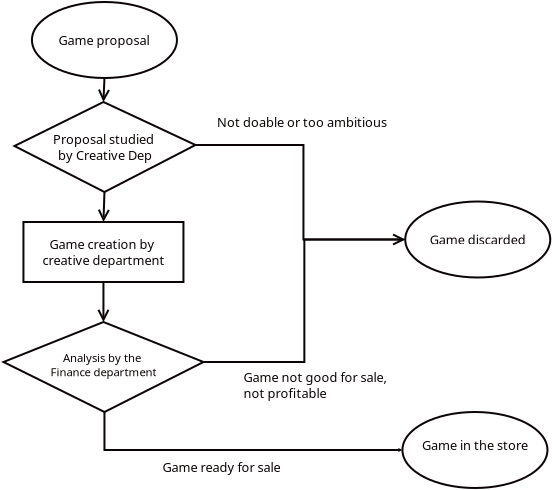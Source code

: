 <?xml version="1.0" encoding="UTF-8"?>
<dia:diagram xmlns:dia="http://www.lysator.liu.se/~alla/dia/">
  <dia:layer name="Background" visible="true" active="true">
    <dia:object type="Standard - Ellipse" version="0" id="O0">
      <dia:attribute name="obj_pos">
        <dia:point val="8.35,-0.25"/>
      </dia:attribute>
      <dia:attribute name="obj_bb">
        <dia:rectangle val="8.3,-0.3;15.65,3.6"/>
      </dia:attribute>
      <dia:attribute name="elem_corner">
        <dia:point val="8.35,-0.25"/>
      </dia:attribute>
      <dia:attribute name="elem_width">
        <dia:real val="7.25"/>
      </dia:attribute>
      <dia:attribute name="elem_height">
        <dia:real val="3.8"/>
      </dia:attribute>
      <dia:attribute name="border_color">
        <dia:color val="#0b0404"/>
      </dia:attribute>
    </dia:object>
    <dia:object type="Standard - Text" version="1" id="O1">
      <dia:attribute name="obj_pos">
        <dia:point val="11.975,1.65"/>
      </dia:attribute>
      <dia:attribute name="obj_bb">
        <dia:rectangle val="9.527,1.248;14.404,2.052"/>
      </dia:attribute>
      <dia:attribute name="text">
        <dia:composite type="text">
          <dia:attribute name="string">
            <dia:string>#Game proposal#</dia:string>
          </dia:attribute>
          <dia:attribute name="font">
            <dia:font family="sans" style="0" name="Helvetica"/>
          </dia:attribute>
          <dia:attribute name="height">
            <dia:real val="0.8"/>
          </dia:attribute>
          <dia:attribute name="pos">
            <dia:point val="11.975,1.862"/>
          </dia:attribute>
          <dia:attribute name="color">
            <dia:color val="#0b0404"/>
          </dia:attribute>
          <dia:attribute name="alignment">
            <dia:enum val="1"/>
          </dia:attribute>
        </dia:composite>
      </dia:attribute>
      <dia:attribute name="valign">
        <dia:enum val="2"/>
      </dia:attribute>
      <dia:connections>
        <dia:connection handle="0" to="O0" connection="8"/>
      </dia:connections>
    </dia:object>
    <dia:object type="Standard - Polygon" version="0" id="O2">
      <dia:attribute name="obj_pos">
        <dia:point val="11.925,4.75"/>
      </dia:attribute>
      <dia:attribute name="obj_bb">
        <dia:rectangle val="7.364,4.695;16.638,9.306"/>
      </dia:attribute>
      <dia:attribute name="poly_points">
        <dia:point val="11.925,4.75"/>
        <dia:point val="16.525,6.9"/>
        <dia:point val="11.975,9.25"/>
        <dia:point val="7.475,6.95"/>
      </dia:attribute>
      <dia:attribute name="line_color">
        <dia:color val="#0b0404"/>
      </dia:attribute>
      <dia:attribute name="show_background">
        <dia:boolean val="true"/>
      </dia:attribute>
    </dia:object>
    <dia:object type="Standard - Text" version="1" id="O3">
      <dia:attribute name="obj_pos">
        <dia:point val="12,7"/>
      </dia:attribute>
      <dia:attribute name="obj_bb">
        <dia:rectangle val="9.251,6.198;14.767,7.802"/>
      </dia:attribute>
      <dia:attribute name="text">
        <dia:composite type="text">
          <dia:attribute name="string">
            <dia:string>#Proposal studied 
by Creative Dep#</dia:string>
          </dia:attribute>
          <dia:attribute name="font">
            <dia:font family="sans" style="0" name="Helvetica"/>
          </dia:attribute>
          <dia:attribute name="height">
            <dia:real val="0.8"/>
          </dia:attribute>
          <dia:attribute name="pos">
            <dia:point val="12,6.812"/>
          </dia:attribute>
          <dia:attribute name="color">
            <dia:color val="#0b0404"/>
          </dia:attribute>
          <dia:attribute name="alignment">
            <dia:enum val="1"/>
          </dia:attribute>
        </dia:composite>
      </dia:attribute>
      <dia:attribute name="valign">
        <dia:enum val="2"/>
      </dia:attribute>
      <dia:connections>
        <dia:connection handle="0" to="O2" connection="8"/>
      </dia:connections>
    </dia:object>
    <dia:object type="Standard - Line" version="0" id="O4">
      <dia:attribute name="obj_pos">
        <dia:point val="11.975,3.55"/>
      </dia:attribute>
      <dia:attribute name="obj_bb">
        <dia:rectangle val="11.617,3.498;12.278,4.862"/>
      </dia:attribute>
      <dia:attribute name="conn_endpoints">
        <dia:point val="11.975,3.55"/>
        <dia:point val="11.925,4.75"/>
      </dia:attribute>
      <dia:attribute name="numcp">
        <dia:int val="1"/>
      </dia:attribute>
      <dia:attribute name="line_color">
        <dia:color val="#0b0404"/>
      </dia:attribute>
      <dia:attribute name="end_arrow">
        <dia:enum val="1"/>
      </dia:attribute>
      <dia:attribute name="end_arrow_length">
        <dia:real val="0.5"/>
      </dia:attribute>
      <dia:attribute name="end_arrow_width">
        <dia:real val="0.5"/>
      </dia:attribute>
      <dia:connections>
        <dia:connection handle="0" to="O0" connection="6"/>
        <dia:connection handle="1" to="O2" connection="0"/>
      </dia:connections>
    </dia:object>
    <dia:object type="Standard - Ellipse" version="0" id="O5">
      <dia:attribute name="obj_pos">
        <dia:point val="27.015,9.725"/>
      </dia:attribute>
      <dia:attribute name="obj_bb">
        <dia:rectangle val="26.965,9.675;34.315,13.575"/>
      </dia:attribute>
      <dia:attribute name="elem_corner">
        <dia:point val="27.015,9.725"/>
      </dia:attribute>
      <dia:attribute name="elem_width">
        <dia:real val="7.25"/>
      </dia:attribute>
      <dia:attribute name="elem_height">
        <dia:real val="3.8"/>
      </dia:attribute>
      <dia:attribute name="border_color">
        <dia:color val="#0b0404"/>
      </dia:attribute>
    </dia:object>
    <dia:object type="Standard - Text" version="1" id="O6">
      <dia:attribute name="obj_pos">
        <dia:point val="30.64,11.625"/>
      </dia:attribute>
      <dia:attribute name="obj_bb">
        <dia:rectangle val="28.024,11.223;33.274,12.027"/>
      </dia:attribute>
      <dia:attribute name="text">
        <dia:composite type="text">
          <dia:attribute name="string">
            <dia:string>#Game discarded#</dia:string>
          </dia:attribute>
          <dia:attribute name="font">
            <dia:font family="sans" style="0" name="Helvetica"/>
          </dia:attribute>
          <dia:attribute name="height">
            <dia:real val="0.8"/>
          </dia:attribute>
          <dia:attribute name="pos">
            <dia:point val="30.64,11.837"/>
          </dia:attribute>
          <dia:attribute name="color">
            <dia:color val="#0b0404"/>
          </dia:attribute>
          <dia:attribute name="alignment">
            <dia:enum val="1"/>
          </dia:attribute>
        </dia:composite>
      </dia:attribute>
      <dia:attribute name="valign">
        <dia:enum val="2"/>
      </dia:attribute>
      <dia:connections>
        <dia:connection handle="0" to="O5" connection="8"/>
      </dia:connections>
    </dia:object>
    <dia:object type="Standard - ZigZagLine" version="1" id="O7">
      <dia:attribute name="obj_pos">
        <dia:point val="16.525,6.9"/>
      </dia:attribute>
      <dia:attribute name="obj_bb">
        <dia:rectangle val="16.475,6.85;27.127,11.956"/>
      </dia:attribute>
      <dia:attribute name="orth_points">
        <dia:point val="16.525,6.9"/>
        <dia:point val="21.925,6.9"/>
        <dia:point val="21.925,11.625"/>
        <dia:point val="27.015,11.625"/>
      </dia:attribute>
      <dia:attribute name="orth_orient">
        <dia:enum val="0"/>
        <dia:enum val="1"/>
        <dia:enum val="0"/>
      </dia:attribute>
      <dia:attribute name="autorouting">
        <dia:boolean val="false"/>
      </dia:attribute>
      <dia:attribute name="line_color">
        <dia:color val="#0b0404"/>
      </dia:attribute>
      <dia:attribute name="end_arrow">
        <dia:enum val="1"/>
      </dia:attribute>
      <dia:attribute name="end_arrow_length">
        <dia:real val="0.5"/>
      </dia:attribute>
      <dia:attribute name="end_arrow_width">
        <dia:real val="0.5"/>
      </dia:attribute>
      <dia:connections>
        <dia:connection handle="0" to="O2" connection="2"/>
        <dia:connection handle="1" to="O5" connection="3"/>
      </dia:connections>
    </dia:object>
    <dia:object type="Standard - Text" version="1" id="O8">
      <dia:attribute name="obj_pos">
        <dia:point val="21.925,5.75"/>
      </dia:attribute>
      <dia:attribute name="obj_bb">
        <dia:rectangle val="17.348,5.348;26.521,6.152"/>
      </dia:attribute>
      <dia:attribute name="text">
        <dia:composite type="text">
          <dia:attribute name="string">
            <dia:string>#Not doable or too ambitious #</dia:string>
          </dia:attribute>
          <dia:attribute name="font">
            <dia:font family="sans" style="0" name="Helvetica"/>
          </dia:attribute>
          <dia:attribute name="height">
            <dia:real val="0.8"/>
          </dia:attribute>
          <dia:attribute name="pos">
            <dia:point val="21.925,5.962"/>
          </dia:attribute>
          <dia:attribute name="color">
            <dia:color val="#0b0404"/>
          </dia:attribute>
          <dia:attribute name="alignment">
            <dia:enum val="1"/>
          </dia:attribute>
        </dia:composite>
      </dia:attribute>
      <dia:attribute name="valign">
        <dia:enum val="2"/>
      </dia:attribute>
    </dia:object>
    <dia:object type="Standard - Line" version="0" id="O9">
      <dia:attribute name="obj_pos">
        <dia:point val="11.975,9.25"/>
      </dia:attribute>
      <dia:attribute name="obj_bb">
        <dia:rectangle val="11.613,9.198;12.274,10.862"/>
      </dia:attribute>
      <dia:attribute name="conn_endpoints">
        <dia:point val="11.975,9.25"/>
        <dia:point val="11.925,10.75"/>
      </dia:attribute>
      <dia:attribute name="numcp">
        <dia:int val="1"/>
      </dia:attribute>
      <dia:attribute name="line_color">
        <dia:color val="#0b0404"/>
      </dia:attribute>
      <dia:attribute name="end_arrow">
        <dia:enum val="1"/>
      </dia:attribute>
      <dia:attribute name="end_arrow_length">
        <dia:real val="0.5"/>
      </dia:attribute>
      <dia:attribute name="end_arrow_width">
        <dia:real val="0.5"/>
      </dia:attribute>
      <dia:connections>
        <dia:connection handle="0" to="O2" connection="4"/>
        <dia:connection handle="1" to="O10" connection="1"/>
      </dia:connections>
    </dia:object>
    <dia:object type="Standard - Box" version="0" id="O10">
      <dia:attribute name="obj_pos">
        <dia:point val="7.925,10.75"/>
      </dia:attribute>
      <dia:attribute name="obj_bb">
        <dia:rectangle val="7.875,10.7;15.975,13.8"/>
      </dia:attribute>
      <dia:attribute name="elem_corner">
        <dia:point val="7.925,10.75"/>
      </dia:attribute>
      <dia:attribute name="elem_width">
        <dia:real val="8"/>
      </dia:attribute>
      <dia:attribute name="elem_height">
        <dia:real val="3"/>
      </dia:attribute>
      <dia:attribute name="border_color">
        <dia:color val="#0b0404"/>
      </dia:attribute>
      <dia:attribute name="show_background">
        <dia:boolean val="true"/>
      </dia:attribute>
    </dia:object>
    <dia:object type="Standard - Text" version="1" id="O11">
      <dia:attribute name="obj_pos">
        <dia:point val="11.925,12.25"/>
      </dia:attribute>
      <dia:attribute name="obj_bb">
        <dia:rectangle val="8.616,11.448;15.216,13.052"/>
      </dia:attribute>
      <dia:attribute name="text">
        <dia:composite type="text">
          <dia:attribute name="string">
            <dia:string>#Game creation by 
creative department#</dia:string>
          </dia:attribute>
          <dia:attribute name="font">
            <dia:font family="sans" style="0" name="Helvetica"/>
          </dia:attribute>
          <dia:attribute name="height">
            <dia:real val="0.8"/>
          </dia:attribute>
          <dia:attribute name="pos">
            <dia:point val="11.925,12.062"/>
          </dia:attribute>
          <dia:attribute name="color">
            <dia:color val="#0b0404"/>
          </dia:attribute>
          <dia:attribute name="alignment">
            <dia:enum val="1"/>
          </dia:attribute>
        </dia:composite>
      </dia:attribute>
      <dia:attribute name="valign">
        <dia:enum val="2"/>
      </dia:attribute>
      <dia:connections>
        <dia:connection handle="0" to="O10" connection="8"/>
      </dia:connections>
    </dia:object>
    <dia:object type="Standard - Polygon" version="0" id="O12">
      <dia:attribute name="obj_pos">
        <dia:point val="11.925,15.75"/>
      </dia:attribute>
      <dia:attribute name="obj_bb">
        <dia:rectangle val="6.803,15.696;17.046,20.306"/>
      </dia:attribute>
      <dia:attribute name="poly_points">
        <dia:point val="11.925,15.75"/>
        <dia:point val="16.925,17.75"/>
        <dia:point val="11.975,20.25"/>
        <dia:point val="6.925,17.75"/>
      </dia:attribute>
      <dia:attribute name="line_color">
        <dia:color val="#0b0404"/>
      </dia:attribute>
      <dia:attribute name="show_background">
        <dia:boolean val="true"/>
      </dia:attribute>
    </dia:object>
    <dia:object type="Standard - Line" version="0" id="O13">
      <dia:attribute name="obj_pos">
        <dia:point val="11.925,13.75"/>
      </dia:attribute>
      <dia:attribute name="obj_bb">
        <dia:rectangle val="11.594,13.7;12.256,15.862"/>
      </dia:attribute>
      <dia:attribute name="conn_endpoints">
        <dia:point val="11.925,13.75"/>
        <dia:point val="11.925,15.75"/>
      </dia:attribute>
      <dia:attribute name="numcp">
        <dia:int val="1"/>
      </dia:attribute>
      <dia:attribute name="line_color">
        <dia:color val="#0b0404"/>
      </dia:attribute>
      <dia:attribute name="end_arrow">
        <dia:enum val="1"/>
      </dia:attribute>
      <dia:attribute name="end_arrow_length">
        <dia:real val="0.5"/>
      </dia:attribute>
      <dia:attribute name="end_arrow_width">
        <dia:real val="0.5"/>
      </dia:attribute>
      <dia:connections>
        <dia:connection handle="0" to="O10" connection="6"/>
        <dia:connection handle="1" to="O12" connection="0"/>
      </dia:connections>
    </dia:object>
    <dia:object type="Standard - Text" version="1" id="O14">
      <dia:attribute name="obj_pos">
        <dia:point val="11.925,17.75"/>
      </dia:attribute>
      <dia:attribute name="obj_bb">
        <dia:rectangle val="9.086,17.209;14.781,18.624"/>
      </dia:attribute>
      <dia:attribute name="text">
        <dia:composite type="text">
          <dia:attribute name="string">
            <dia:string>#Analysis by the 
Finance department#</dia:string>
          </dia:attribute>
          <dia:attribute name="font">
            <dia:font family="sans" style="0" name="Helvetica"/>
          </dia:attribute>
          <dia:attribute name="height">
            <dia:real val="0.706"/>
          </dia:attribute>
          <dia:attribute name="pos">
            <dia:point val="11.925,17.75"/>
          </dia:attribute>
          <dia:attribute name="color">
            <dia:color val="#0b0404"/>
          </dia:attribute>
          <dia:attribute name="alignment">
            <dia:enum val="1"/>
          </dia:attribute>
        </dia:composite>
      </dia:attribute>
      <dia:attribute name="valign">
        <dia:enum val="3"/>
      </dia:attribute>
    </dia:object>
    <dia:object type="Standard - ZigZagLine" version="1" id="O15">
      <dia:attribute name="obj_pos">
        <dia:point val="16.925,17.75"/>
      </dia:attribute>
      <dia:attribute name="obj_bb">
        <dia:rectangle val="16.875,11.494;27.127,17.8"/>
      </dia:attribute>
      <dia:attribute name="orth_points">
        <dia:point val="16.925,17.75"/>
        <dia:point val="21.97,17.75"/>
        <dia:point val="21.97,11.625"/>
        <dia:point val="27.015,11.625"/>
      </dia:attribute>
      <dia:attribute name="orth_orient">
        <dia:enum val="0"/>
        <dia:enum val="1"/>
        <dia:enum val="0"/>
      </dia:attribute>
      <dia:attribute name="autorouting">
        <dia:boolean val="true"/>
      </dia:attribute>
      <dia:attribute name="line_color">
        <dia:color val="#0b0404"/>
      </dia:attribute>
      <dia:attribute name="end_arrow">
        <dia:enum val="1"/>
      </dia:attribute>
      <dia:attribute name="end_arrow_length">
        <dia:real val="0.1"/>
      </dia:attribute>
      <dia:attribute name="end_arrow_width">
        <dia:real val="0.1"/>
      </dia:attribute>
      <dia:connections>
        <dia:connection handle="0" to="O12" connection="2"/>
        <dia:connection handle="1" to="O5" connection="3"/>
      </dia:connections>
    </dia:object>
    <dia:object type="Standard - Text" version="1" id="O16">
      <dia:attribute name="obj_pos">
        <dia:point val="18.925,18.75"/>
      </dia:attribute>
      <dia:attribute name="obj_bb">
        <dia:rectangle val="18.925,18.136;26.686,19.74"/>
      </dia:attribute>
      <dia:attribute name="text">
        <dia:composite type="text">
          <dia:attribute name="string">
            <dia:string>#Game not good for sale,
not profitable#</dia:string>
          </dia:attribute>
          <dia:attribute name="font">
            <dia:font family="sans" style="0" name="Helvetica"/>
          </dia:attribute>
          <dia:attribute name="height">
            <dia:real val="0.8"/>
          </dia:attribute>
          <dia:attribute name="pos">
            <dia:point val="18.925,18.75"/>
          </dia:attribute>
          <dia:attribute name="color">
            <dia:color val="#0b0404"/>
          </dia:attribute>
          <dia:attribute name="alignment">
            <dia:enum val="0"/>
          </dia:attribute>
        </dia:composite>
      </dia:attribute>
      <dia:attribute name="valign">
        <dia:enum val="3"/>
      </dia:attribute>
    </dia:object>
    <dia:object type="Standard - Ellipse" version="0" id="O17">
      <dia:attribute name="obj_pos">
        <dia:point val="26.875,20.25"/>
      </dia:attribute>
      <dia:attribute name="obj_bb">
        <dia:rectangle val="26.825,20.2;34.175,24.1"/>
      </dia:attribute>
      <dia:attribute name="elem_corner">
        <dia:point val="26.875,20.25"/>
      </dia:attribute>
      <dia:attribute name="elem_width">
        <dia:real val="7.25"/>
      </dia:attribute>
      <dia:attribute name="elem_height">
        <dia:real val="3.8"/>
      </dia:attribute>
      <dia:attribute name="border_color">
        <dia:color val="#0b0404"/>
      </dia:attribute>
    </dia:object>
    <dia:object type="Standard - ZigZagLine" version="1" id="O18">
      <dia:attribute name="obj_pos">
        <dia:point val="11.975,20.25"/>
      </dia:attribute>
      <dia:attribute name="obj_bb">
        <dia:rectangle val="11.925,20.2;26.987,22.281"/>
      </dia:attribute>
      <dia:attribute name="orth_points">
        <dia:point val="11.975,20.25"/>
        <dia:point val="11.975,22.15"/>
        <dia:point val="26.875,22.15"/>
      </dia:attribute>
      <dia:attribute name="orth_orient">
        <dia:enum val="1"/>
        <dia:enum val="0"/>
      </dia:attribute>
      <dia:attribute name="autorouting">
        <dia:boolean val="true"/>
      </dia:attribute>
      <dia:attribute name="line_color">
        <dia:color val="#0b0404"/>
      </dia:attribute>
      <dia:attribute name="end_arrow">
        <dia:enum val="1"/>
      </dia:attribute>
      <dia:attribute name="end_arrow_length">
        <dia:real val="0.1"/>
      </dia:attribute>
      <dia:attribute name="end_arrow_width">
        <dia:real val="0.1"/>
      </dia:attribute>
      <dia:connections>
        <dia:connection handle="0" to="O12" connection="4"/>
        <dia:connection handle="1" to="O17" connection="3"/>
      </dia:connections>
    </dia:object>
    <dia:object type="Standard - Text" version="1" id="O19">
      <dia:attribute name="obj_pos">
        <dia:point val="30.5,22.15"/>
      </dia:attribute>
      <dia:attribute name="obj_bb">
        <dia:rectangle val="27.618,21.536;33.4,22.34"/>
      </dia:attribute>
      <dia:attribute name="text">
        <dia:composite type="text">
          <dia:attribute name="string">
            <dia:string>#Game in the store#</dia:string>
          </dia:attribute>
          <dia:attribute name="font">
            <dia:font family="sans" style="0" name="Helvetica"/>
          </dia:attribute>
          <dia:attribute name="height">
            <dia:real val="0.8"/>
          </dia:attribute>
          <dia:attribute name="pos">
            <dia:point val="30.5,22.15"/>
          </dia:attribute>
          <dia:attribute name="color">
            <dia:color val="#0b0404"/>
          </dia:attribute>
          <dia:attribute name="alignment">
            <dia:enum val="1"/>
          </dia:attribute>
        </dia:composite>
      </dia:attribute>
      <dia:attribute name="valign">
        <dia:enum val="3"/>
      </dia:attribute>
      <dia:connections>
        <dia:connection handle="0" to="O17" connection="8"/>
      </dia:connections>
    </dia:object>
    <dia:object type="Standard - Text" version="1" id="O20">
      <dia:attribute name="obj_pos">
        <dia:point val="14.875,23.25"/>
      </dia:attribute>
      <dia:attribute name="obj_bb">
        <dia:rectangle val="14.875,22.636;21.407,23.44"/>
      </dia:attribute>
      <dia:attribute name="text">
        <dia:composite type="text">
          <dia:attribute name="string">
            <dia:string>#Game ready for sale#</dia:string>
          </dia:attribute>
          <dia:attribute name="font">
            <dia:font family="sans" style="0" name="Helvetica"/>
          </dia:attribute>
          <dia:attribute name="height">
            <dia:real val="0.8"/>
          </dia:attribute>
          <dia:attribute name="pos">
            <dia:point val="14.875,23.25"/>
          </dia:attribute>
          <dia:attribute name="color">
            <dia:color val="#0b0404"/>
          </dia:attribute>
          <dia:attribute name="alignment">
            <dia:enum val="0"/>
          </dia:attribute>
        </dia:composite>
      </dia:attribute>
      <dia:attribute name="valign">
        <dia:enum val="3"/>
      </dia:attribute>
    </dia:object>
  </dia:layer>
</dia:diagram>
